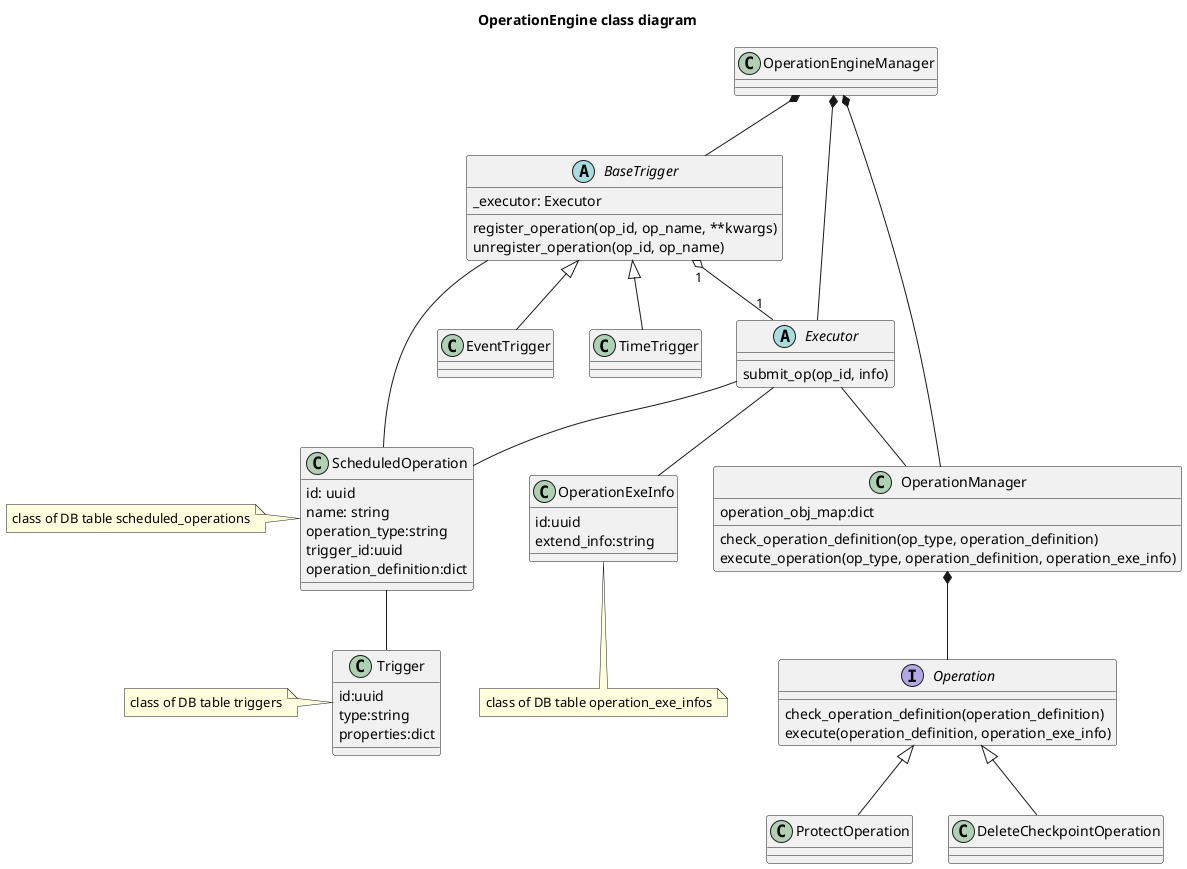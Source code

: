 @startuml

title OperationEngine class diagram

class OperationEngineManager
abstract class BaseTrigger
abstract class Executor
class OperationManager
class ScheduledOperation
class TimeTrigger
class EventTrigger
interface Operation
class OperationExeInfo
class Trigger
class ProtectOperation
class DeleteCheckpointOperation

OperationEngineManager *-- BaseTrigger
OperationEngineManager *-- Executor
OperationEngineManager *-- OperationManager
BaseTrigger -- ScheduledOperation
BaseTrigger "1" o-- "1" Executor
Executor -- ScheduledOperation
Executor -- OperationManager
Executor -- OperationExeInfo
OperationManager *-- Operation
BaseTrigger <|-- TimeTrigger
BaseTrigger <|-- EventTrigger
ScheduledOperation -- Trigger
Operation <|-- ProtectOperation
Operation <|-- DeleteCheckpointOperation

abstract class BaseTrigger {
_executor: Executor

register_operation(op_id, op_name, **kwargs)
unregister_operation(op_id, op_name)
}

abstract class Executor {
submit_op(op_id, info)
}

class ScheduledOperation {
id: uuid
name: string
operation_type:string
trigger_id:uuid
operation_definition:dict
}
note left: class of DB table scheduled_operations

class Trigger {
id:uuid
type:string
properties:dict
}
note left: class of DB table triggers

class OperationManager {
operation_obj_map:dict

check_operation_definition(op_type, operation_definition)
execute_operation(op_type, operation_definition, operation_exe_info)
}

interface Operation {
check_operation_definition(operation_definition)
execute(operation_definition, operation_exe_info)
}

class OperationExeInfo {
id:uuid
extend_info:string
}
note "class of DB table operation_exe_infos" as N1
OperationExeInfo -- N1

@enduml

